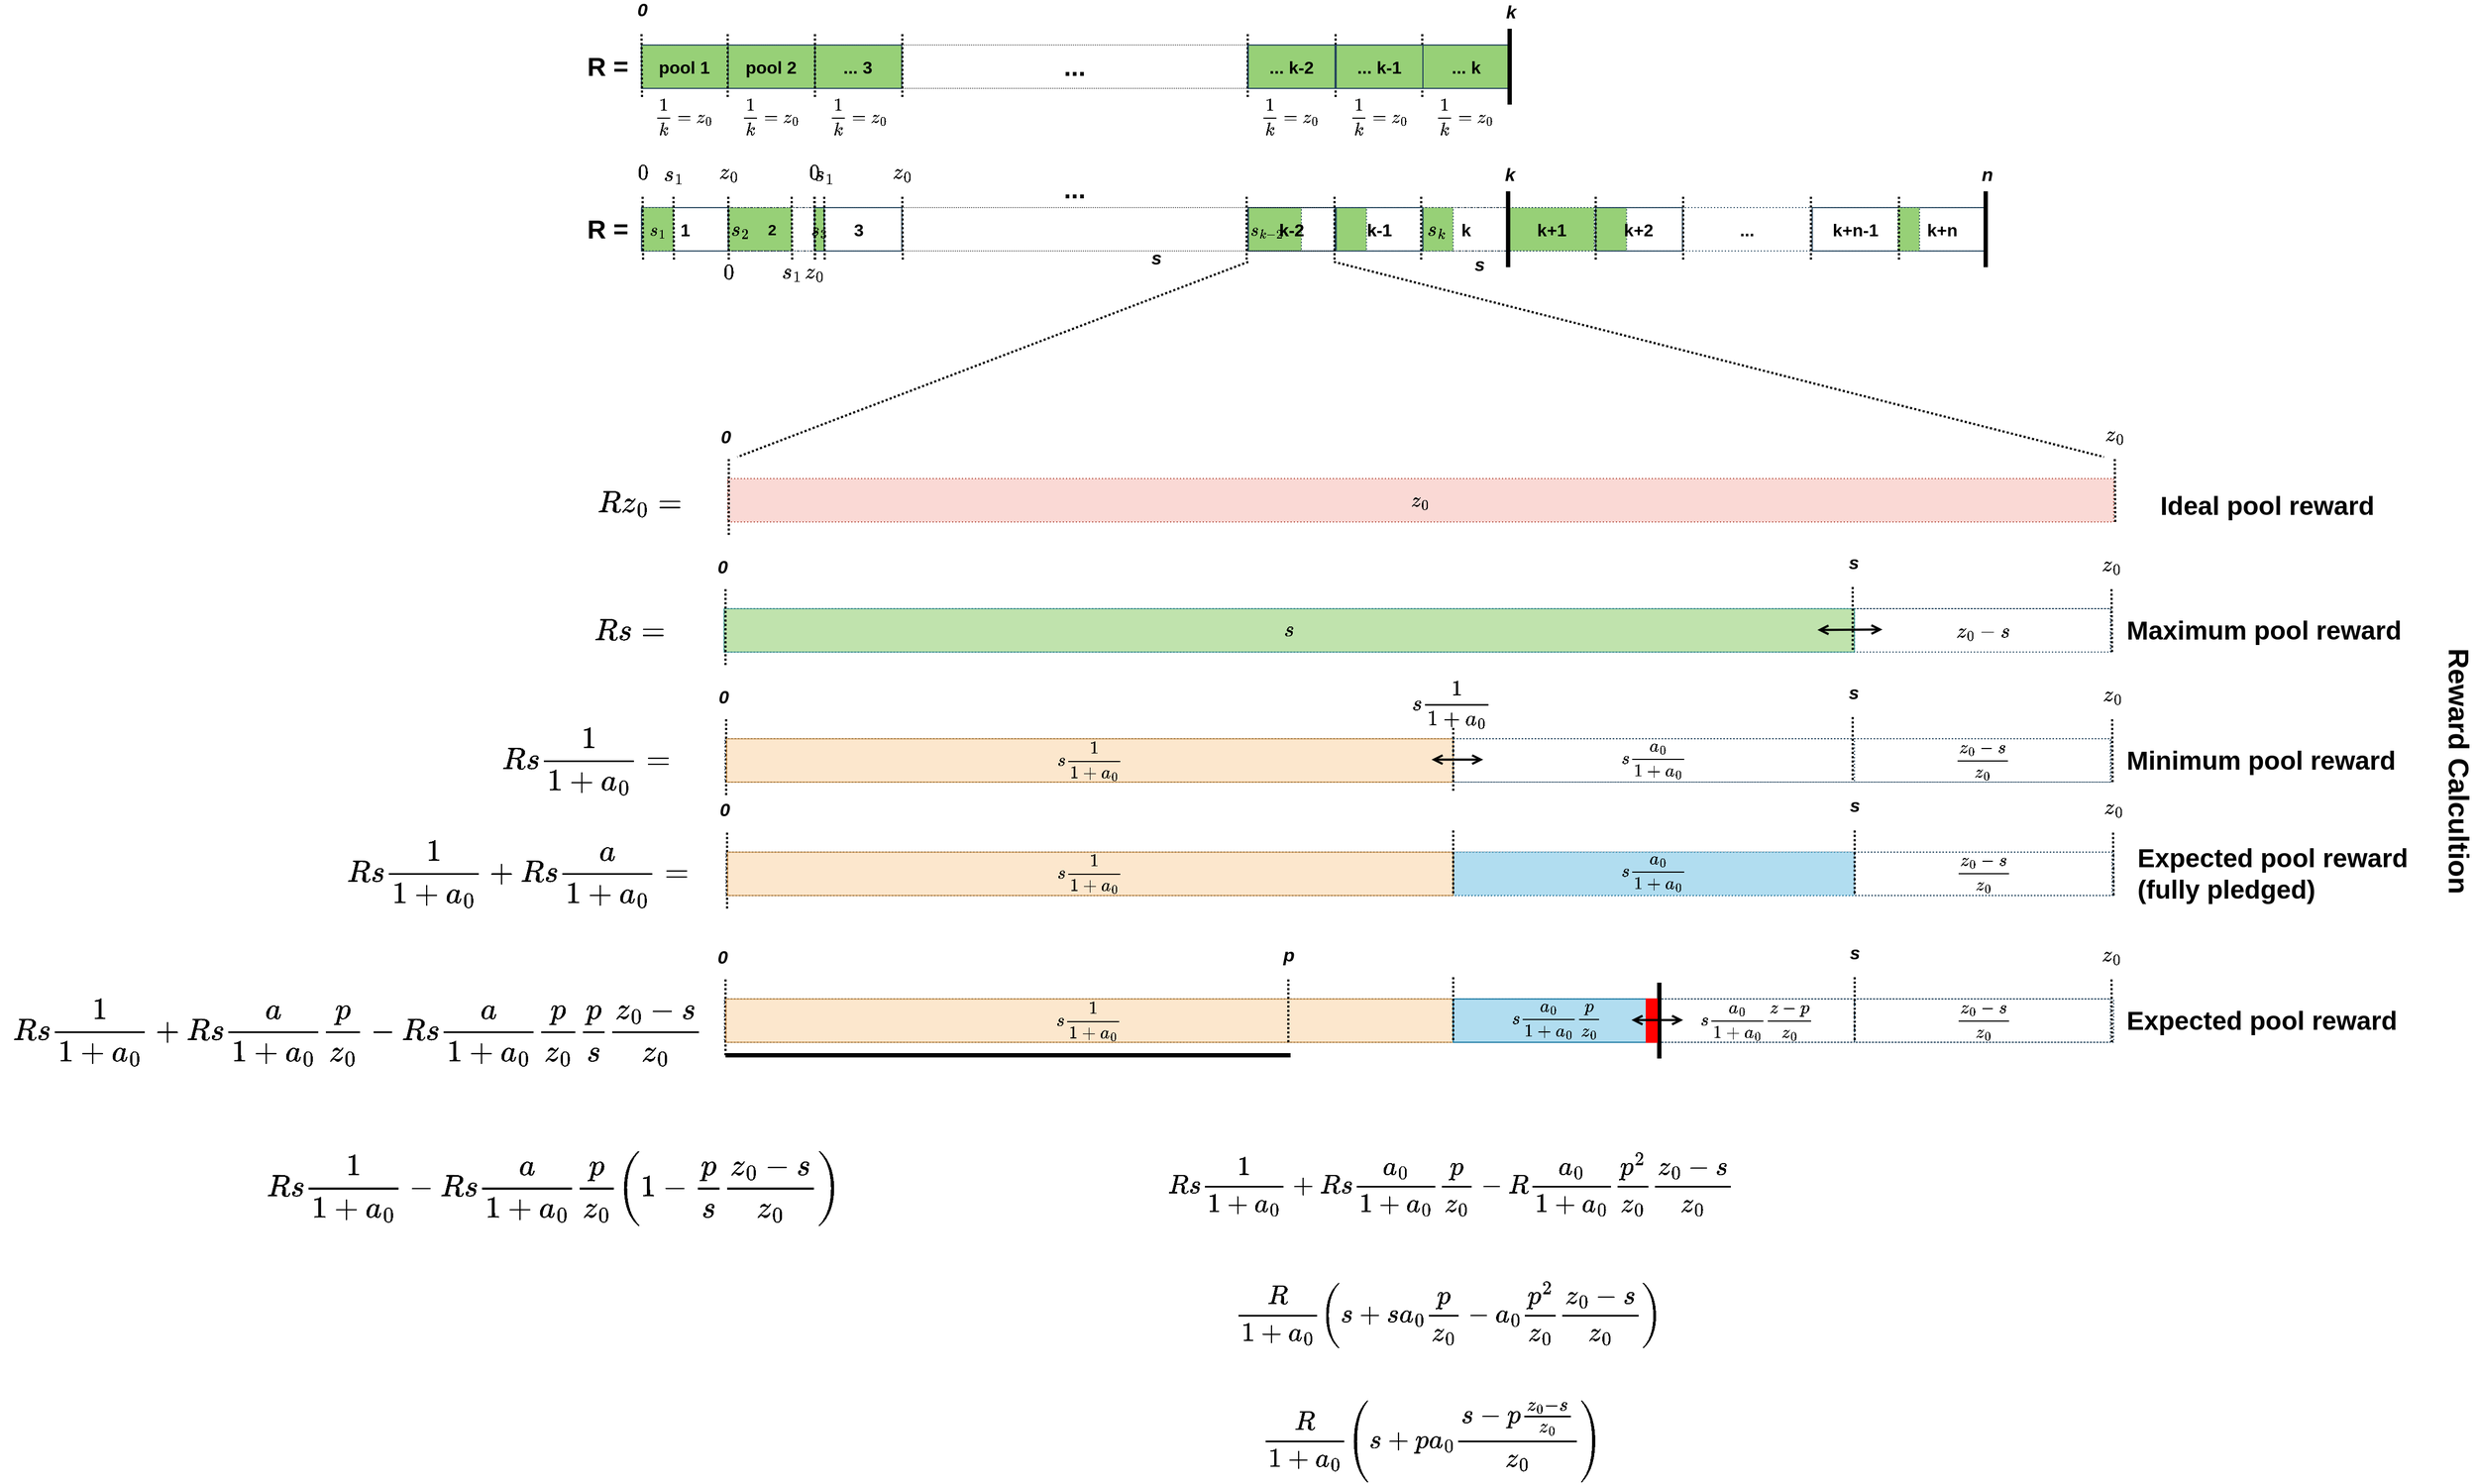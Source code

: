 <mxfile version="20.7.4" type="github"><diagram id="6a731a19-8d31-9384-78a2-239565b7b9f0" name="Page-1"><mxGraphModel dx="2370" dy="-107" grid="1" gridSize="10" guides="1" tooltips="1" connect="1" arrows="1" fold="1" page="1" pageScale="1" pageWidth="1169" pageHeight="827" background="#ffffff" math="1" shadow="0"><root><mxCell id="0"/><mxCell id="1" parent="0"/><mxCell id="kcZ7wKaZ6KkHxs8Y5zYl-2168" value="&lt;span style=&quot;font-size: 16px;&quot;&gt;$$z_0-s$$&lt;/span&gt;" style="rounded=0;whiteSpace=wrap;html=1;strokeColor=#23445d;dashed=1;dashPattern=1 2;fillColor=none;fontSize=16;fontStyle=1" parent="1" vertex="1"><mxGeometry x="541" y="1401.55" width="236.57" height="40" as="geometry"/></mxCell><mxCell id="kcZ7wKaZ6KkHxs8Y5zYl-2172" value="" style="rounded=0;whiteSpace=wrap;html=1;strokeColor=#23445d;dashed=1;dashPattern=1 2;fillColor=none;fontSize=16;fontStyle=1" parent="1" vertex="1"><mxGeometry x="-499.57" y="1626.12" width="1278" height="40" as="geometry"/></mxCell><mxCell id="kcZ7wKaZ6KkHxs8Y5zYl-2189" value="&lt;span style=&quot;font-size: 14px&quot;&gt;$$s\frac{a_0}{1+a_0}$$&lt;/span&gt;" style="rounded=0;whiteSpace=wrap;html=1;strokeColor=#10739e;dashed=1;dashPattern=1 2;fillColor=#b1ddf0;fontSize=13;fontStyle=1;align=center;" parent="1" vertex="1"><mxGeometry x="171" y="1626.12" width="370" height="40" as="geometry"/></mxCell><mxCell id="kcZ7wKaZ6KkHxs8Y5zYl-2133" value="" style="rounded=0;whiteSpace=wrap;html=1;strokeColor=#23445d;dashed=1;dashPattern=1 2;fillColor=none;fontSize=16;fontStyle=1" parent="1" vertex="1"><mxGeometry x="-501" y="1761.55" width="1278" height="40" as="geometry"/></mxCell><mxCell id="kcZ7wKaZ6KkHxs8Y5zYl-2171" value="$$s\frac{a_0}{1+a_0}\frac{z-p}{z_0}$$" style="rounded=0;whiteSpace=wrap;html=1;strokeColor=#23445d;dashed=1;dashPattern=1 2;fontSize=14;fontStyle=1;align=center;fillColor=none;" parent="1" vertex="1"><mxGeometry x="361" y="1761.55" width="180" height="40" as="geometry"/></mxCell><mxCell id="kcZ7wKaZ6KkHxs8Y5zYl-2116" value="" style="rounded=0;whiteSpace=wrap;html=1;strokeColor=#23445d;dashed=1;dashPattern=1 2;fillColor=none;fontSize=16;fontStyle=1" parent="1" vertex="1"><mxGeometry x="-501" y="1401.55" width="1278" height="40" as="geometry"/></mxCell><mxCell id="kcZ7wKaZ6KkHxs8Y5zYl-1984" value="$$s_{k-2}$$" style="rounded=0;whiteSpace=wrap;html=1;strokeColor=#23445d;dashed=1;dashPattern=1 2;fontSize=14;fontStyle=1;fillColor=#97D077;align=left;" parent="1" vertex="1"><mxGeometry x="-18.46" y="1031.55" width="49.46" height="40" as="geometry"/></mxCell><mxCell id="kcZ7wKaZ6KkHxs8Y5zYl-1967" value="k-2" style="rounded=0;whiteSpace=wrap;html=1;strokeColor=#23445d;dashed=1;dashPattern=1 2;fillColor=none;fontSize=16;fontStyle=1" parent="1" vertex="1"><mxGeometry x="-18.46" y="1031.55" width="80" height="40" as="geometry"/></mxCell><mxCell id="kcZ7wKaZ6KkHxs8Y5zYl-2017" value="k-2" style="rounded=0;whiteSpace=wrap;html=1;strokeColor=#23445d;fillColor=none;fontSize=16;fontStyle=1" parent="1" vertex="1"><mxGeometry x="-17.87" y="1031.55" width="80" height="40" as="geometry"/></mxCell><mxCell id="kcZ7wKaZ6KkHxs8Y5zYl-2127" value="" style="rounded=0;whiteSpace=wrap;html=1;strokeColor=#23445d;dashed=1;dashPattern=1 2;fillColor=none;fontSize=16;fontStyle=1" parent="1" vertex="1"><mxGeometry x="-500.43" y="1521.55" width="1278" height="40" as="geometry"/></mxCell><mxCell id="kcZ7wKaZ6KkHxs8Y5zYl-2075" value="$$z_0$$" style="rounded=0;whiteSpace=wrap;html=1;strokeColor=#ae4132;dashed=1;dashPattern=1 2;fillColor=#fad9d5;fontSize=16;fontStyle=1" parent="1" vertex="1"><mxGeometry x="-498" y="1281.55" width="1278" height="40" as="geometry"/></mxCell><mxCell id="kcZ7wKaZ6KkHxs8Y5zYl-1972" value="k+n-1" style="rounded=0;whiteSpace=wrap;html=1;strokeColor=#23445d;fillColor=none;fontSize=16;fontStyle=1" parent="1" vertex="1"><mxGeometry x="502" y="1031.55" width="80" height="40" as="geometry"/></mxCell><mxCell id="kcZ7wKaZ6KkHxs8Y5zYl-1979" value="$$s_2$$" style="rounded=0;whiteSpace=wrap;html=1;strokeColor=#23445d;dashed=1;dashPattern=1 2;fontSize=16;fontStyle=1;fillColor=#97D077;align=left;" parent="1" vertex="1"><mxGeometry x="-497.46" y="1031.55" width="58.46" height="40" as="geometry"/></mxCell><mxCell id="kcZ7wKaZ6KkHxs8Y5zYl-1960" value="..." style="rounded=0;whiteSpace=wrap;html=1;fontSize=24;fontStyle=1;opacity=60;dashed=1;dashPattern=1 1;fillColor=none;labelPosition=center;verticalLabelPosition=top;align=center;verticalAlign=bottom;" parent="1" vertex="1"><mxGeometry x="-577.55" y="1031.55" width="800" height="40" as="geometry"/></mxCell><mxCell id="kcZ7wKaZ6KkHxs8Y5zYl-2033" value="" style="endArrow=none;html=1;fontSize=17;strokeWidth=2;dashed=1;dashPattern=1 1;endFill=0;" parent="1" edge="1"><mxGeometry width="50" height="50" relative="1" as="geometry"><mxPoint x="-439" y="1021.55" as="sourcePoint"/><mxPoint x="-438.54" y="1081.55" as="targetPoint"/></mxGeometry></mxCell><mxCell id="kcZ7wKaZ6KkHxs8Y5zYl-2034" value="$$s_1$$" style="edgeLabel;html=1;align=center;verticalAlign=middle;resizable=0;points=[];fontSize=17;fontColor=#000000;labelBackgroundColor=none;fontStyle=3" parent="kcZ7wKaZ6KkHxs8Y5zYl-2033" vertex="1" connectable="0"><mxGeometry x="-0.629" y="-3" relative="1" as="geometry"><mxPoint x="2.92" y="58.98" as="offset"/></mxGeometry></mxCell><mxCell id="kcZ7wKaZ6KkHxs8Y5zYl-1963" value="2" style="rounded=0;whiteSpace=wrap;html=1;strokeColor=#23445d;dashed=1;dashPattern=1 2;fillColor=none;fontSize=14;fontStyle=1" parent="1" vertex="1"><mxGeometry x="-497.46" y="1031.55" width="80" height="40" as="geometry"/></mxCell><mxCell id="kcZ7wKaZ6KkHxs8Y5zYl-1988" value="" style="rounded=0;whiteSpace=wrap;html=1;strokeColor=#23445d;dashed=1;dashPattern=1 2;fontSize=16;fontStyle=1;fillColor=#97D077;" parent="1" vertex="1"><mxGeometry x="302.36" y="1031.55" width="28.46" height="40" as="geometry"/></mxCell><mxCell id="kcZ7wKaZ6KkHxs8Y5zYl-1987" value="" style="rounded=0;whiteSpace=wrap;html=1;strokeColor=#23445d;dashed=1;dashPattern=1 2;fontSize=16;fontStyle=1;fillColor=#97D077;align=left;" parent="1" vertex="1"><mxGeometry x="222.36" y="1031.55" width="78.64" height="40" as="geometry"/></mxCell><mxCell id="kcZ7wKaZ6KkHxs8Y5zYl-1969" value="..." style="rounded=0;whiteSpace=wrap;html=1;strokeColor=#23445d;dashed=1;dashPattern=1 2;fillColor=none;fontSize=16;fontStyle=1" parent="1" vertex="1"><mxGeometry x="222.54" y="1031.55" width="438.46" height="40" as="geometry"/></mxCell><mxCell id="kcZ7wKaZ6KkHxs8Y5zYl-1968" value="k+1" style="rounded=0;whiteSpace=wrap;html=1;strokeColor=#23445d;dashed=1;dashPattern=1 2;fillColor=none;fontSize=16;fontStyle=1" parent="1" vertex="1"><mxGeometry x="222.36" y="1031.55" width="80" height="40" as="geometry"/></mxCell><mxCell id="kcZ7wKaZ6KkHxs8Y5zYl-1813" value="Reward Calcultion" style="text;strokeColor=none;fillColor=none;align=center;verticalAlign=middle;whiteSpace=wrap;rounded=0;fontSize=26;opacity=30;fontStyle=1;rotation=90;direction=east;" parent="1" vertex="1"><mxGeometry x="890" y="1541.55" width="417" height="20" as="geometry"/></mxCell><mxCell id="kcZ7wKaZ6KkHxs8Y5zYl-1943" value="..." style="rounded=0;whiteSpace=wrap;html=1;fontSize=24;fontStyle=1;opacity=60;dashed=1;dashPattern=1 1;fillColor=none;" parent="1" vertex="1"><mxGeometry x="-577.64" y="881.55" width="800" height="40" as="geometry"/></mxCell><mxCell id="kcZ7wKaZ6KkHxs8Y5zYl-1944" value="R =" style="text;html=1;strokeColor=none;fillColor=none;align=center;verticalAlign=middle;whiteSpace=wrap;rounded=0;fontSize=24;opacity=30;fontStyle=1" parent="1" vertex="1"><mxGeometry x="-639.09" y="891.55" width="61.45" height="20" as="geometry"/></mxCell><mxCell id="kcZ7wKaZ6KkHxs8Y5zYl-1949" value="pool 1" style="rounded=0;whiteSpace=wrap;html=1;strokeColor=#23445d;fontSize=16;fontStyle=1;fillColor=#97D077;" parent="1" vertex="1"><mxGeometry x="-577.55" y="881.55" width="80" height="40" as="geometry"/></mxCell><mxCell id="kcZ7wKaZ6KkHxs8Y5zYl-1950" value="pool 2" style="rounded=0;whiteSpace=wrap;html=1;strokeColor=#23445d;fontSize=16;fontStyle=1;fillColor=#97D077;" parent="1" vertex="1"><mxGeometry x="-497.55" y="881.55" width="80" height="40" as="geometry"/></mxCell><mxCell id="kcZ7wKaZ6KkHxs8Y5zYl-1951" value="... 3" style="rounded=0;whiteSpace=wrap;html=1;strokeColor=#23445d;fontSize=16;fontStyle=1;fillColor=#97D077;" parent="1" vertex="1"><mxGeometry x="-417.55" y="881.55" width="80" height="40" as="geometry"/></mxCell><mxCell id="kcZ7wKaZ6KkHxs8Y5zYl-1952" value="... k" style="rounded=0;whiteSpace=wrap;html=1;strokeColor=#23445d;fontSize=16;fontStyle=1;fillColor=#97D077;" parent="1" vertex="1"><mxGeometry x="142.45" y="881.55" width="80" height="40" as="geometry"/></mxCell><mxCell id="kcZ7wKaZ6KkHxs8Y5zYl-1953" value="... k-1" style="rounded=0;whiteSpace=wrap;html=1;strokeColor=#23445d;fontSize=16;fontStyle=1;fillColor=#97D077;" parent="1" vertex="1"><mxGeometry x="62.45" y="881.55" width="80" height="40" as="geometry"/></mxCell><mxCell id="kcZ7wKaZ6KkHxs8Y5zYl-1954" value="... k-2" style="rounded=0;whiteSpace=wrap;html=1;strokeColor=#23445d;fontSize=16;fontStyle=1;fillColor=#97D077;" parent="1" vertex="1"><mxGeometry x="-18.55" y="881.55" width="80" height="40" as="geometry"/></mxCell><mxCell id="kcZ7wKaZ6KkHxs8Y5zYl-1961" value="R =" style="text;html=1;strokeColor=none;fillColor=none;align=center;verticalAlign=middle;whiteSpace=wrap;rounded=0;fontSize=24;opacity=30;fontStyle=1" parent="1" vertex="1"><mxGeometry x="-639" y="1041.55" width="61.45" height="20" as="geometry"/></mxCell><mxCell id="kcZ7wKaZ6KkHxs8Y5zYl-1962" value="1" style="rounded=0;whiteSpace=wrap;html=1;strokeColor=#23445d;fillColor=none;fontSize=16;fontStyle=1" parent="1" vertex="1"><mxGeometry x="-577.46" y="1031.55" width="80" height="40" as="geometry"/></mxCell><mxCell id="kcZ7wKaZ6KkHxs8Y5zYl-1964" value="3" style="rounded=0;whiteSpace=wrap;html=1;strokeColor=#23445d;fillColor=none;fontSize=16;fontStyle=1" parent="1" vertex="1"><mxGeometry x="-417.46" y="1031.55" width="80" height="40" as="geometry"/></mxCell><mxCell id="kcZ7wKaZ6KkHxs8Y5zYl-1965" value="k" style="rounded=0;whiteSpace=wrap;html=1;strokeColor=#23445d;dashed=1;dashPattern=1 2;fillColor=none;fontSize=16;fontStyle=1" parent="1" vertex="1"><mxGeometry x="142.54" y="1031.55" width="80" height="40" as="geometry"/></mxCell><mxCell id="kcZ7wKaZ6KkHxs8Y5zYl-1966" value="k-1" style="rounded=0;whiteSpace=wrap;html=1;strokeColor=#23445d;dashed=1;dashPattern=1 2;fillColor=none;fontSize=16;fontStyle=1" parent="1" vertex="1"><mxGeometry x="62.54" y="1031.55" width="80" height="40" as="geometry"/></mxCell><mxCell id="kcZ7wKaZ6KkHxs8Y5zYl-1970" value="k+2" style="rounded=0;whiteSpace=wrap;html=1;strokeColor=#23445d;fillColor=none;fontSize=16;fontStyle=1" parent="1" vertex="1"><mxGeometry x="302.36" y="1031.55" width="80" height="40" as="geometry"/></mxCell><mxCell id="kcZ7wKaZ6KkHxs8Y5zYl-1971" value="k+n" style="rounded=0;whiteSpace=wrap;html=1;strokeColor=#23445d;fillColor=none;fontSize=16;fontStyle=1" parent="1" vertex="1"><mxGeometry x="582" y="1031.55" width="80" height="40" as="geometry"/></mxCell><mxCell id="kcZ7wKaZ6KkHxs8Y5zYl-1973" value="$$\frac{1}{k}= z_0$$" style="text;html=1;strokeColor=none;fillColor=none;align=center;verticalAlign=middle;whiteSpace=wrap;rounded=0;dashed=1;dashPattern=1 2;labelBackgroundColor=none;fontFamily=Times New Roman;fontSize=16;fontColor=#000000;opacity=60;fontStyle=1" parent="1" vertex="1"><mxGeometry x="-578" y="931.55" width="80" height="30" as="geometry"/></mxCell><mxCell id="kcZ7wKaZ6KkHxs8Y5zYl-1974" value="$$\frac{1}{k}= z_0$$" style="text;html=1;strokeColor=none;fillColor=none;align=center;verticalAlign=middle;whiteSpace=wrap;rounded=0;dashed=1;dashPattern=1 2;labelBackgroundColor=none;fontFamily=Times New Roman;fontSize=16;fontColor=#000000;opacity=60;fontStyle=1" parent="1" vertex="1"><mxGeometry x="-498" y="931.55" width="80" height="30" as="geometry"/></mxCell><mxCell id="kcZ7wKaZ6KkHxs8Y5zYl-1975" value="$$\frac{1}{k}= z_0$$" style="text;html=1;strokeColor=none;fillColor=none;align=center;verticalAlign=middle;whiteSpace=wrap;rounded=0;dashed=1;dashPattern=1 2;labelBackgroundColor=none;fontFamily=Times New Roman;fontSize=16;fontColor=#000000;opacity=60;fontStyle=1" parent="1" vertex="1"><mxGeometry x="-417" y="931.55" width="80" height="30" as="geometry"/></mxCell><mxCell id="kcZ7wKaZ6KkHxs8Y5zYl-1976" value="$$\frac{1}{k}= z_0$$" style="text;html=1;strokeColor=none;fillColor=none;align=center;verticalAlign=middle;whiteSpace=wrap;rounded=0;dashed=1;dashPattern=1 2;labelBackgroundColor=none;fontFamily=Times New Roman;fontSize=16;fontColor=#000000;opacity=60;fontStyle=1" parent="1" vertex="1"><mxGeometry x="142.36" y="931.55" width="80" height="30" as="geometry"/></mxCell><mxCell id="kcZ7wKaZ6KkHxs8Y5zYl-1977" value="$$\frac{1}{k}= z_0$$" style="text;html=1;strokeColor=none;fillColor=none;align=center;verticalAlign=middle;whiteSpace=wrap;rounded=0;dashed=1;dashPattern=1 2;labelBackgroundColor=none;fontFamily=Times New Roman;fontSize=16;fontColor=#000000;opacity=60;fontStyle=1" parent="1" vertex="1"><mxGeometry x="62.54" y="931.55" width="80" height="30" as="geometry"/></mxCell><mxCell id="kcZ7wKaZ6KkHxs8Y5zYl-1978" value="$$\frac{1}{k}= z_0$$" style="text;html=1;strokeColor=none;fillColor=none;align=center;verticalAlign=middle;whiteSpace=wrap;rounded=0;dashed=1;dashPattern=1 2;labelBackgroundColor=none;fontFamily=Times New Roman;fontSize=16;fontColor=#000000;opacity=60;fontStyle=1" parent="1" vertex="1"><mxGeometry x="-18.55" y="931.55" width="80" height="30" as="geometry"/></mxCell><mxCell id="kcZ7wKaZ6KkHxs8Y5zYl-1980" value="$$s_1$$" style="rounded=0;whiteSpace=wrap;html=1;strokeColor=#23445d;dashed=1;dashPattern=1 2;fontSize=14;fontStyle=1;fillColor=#97D077;" parent="1" vertex="1"><mxGeometry x="-576.46" y="1031.55" width="28.46" height="40" as="geometry"/></mxCell><mxCell id="kcZ7wKaZ6KkHxs8Y5zYl-1982" value="$$s_3$$" style="rounded=0;whiteSpace=wrap;html=1;strokeColor=#23445d;fontSize=14;fontStyle=1;fillColor=#97D077;" parent="1" vertex="1"><mxGeometry x="-418" y="1031.55" width="9" height="40" as="geometry"/></mxCell><mxCell id="kcZ7wKaZ6KkHxs8Y5zYl-1983" value="" style="rounded=0;whiteSpace=wrap;html=1;strokeColor=#23445d;dashed=1;dashPattern=1 2;fontSize=16;fontStyle=1;fillColor=#97D077;" parent="1" vertex="1"><mxGeometry x="581" y="1031.55" width="20" height="40" as="geometry"/></mxCell><mxCell id="kcZ7wKaZ6KkHxs8Y5zYl-1985" value="" style="rounded=0;whiteSpace=wrap;html=1;strokeColor=#23445d;dashed=1;dashPattern=1 2;fontSize=16;fontStyle=1;fillColor=#97D077;" parent="1" vertex="1"><mxGeometry x="62.54" y="1031.55" width="28.46" height="40" as="geometry"/></mxCell><mxCell id="kcZ7wKaZ6KkHxs8Y5zYl-1986" value="$$s_k$$" style="rounded=0;whiteSpace=wrap;html=1;strokeColor=#23445d;dashed=1;dashPattern=1 2;fontSize=16;fontStyle=1;fillColor=#97D077;" parent="1" vertex="1"><mxGeometry x="142.45" y="1031.55" width="28.46" height="40" as="geometry"/></mxCell><mxCell id="kcZ7wKaZ6KkHxs8Y5zYl-1993" value="" style="endArrow=none;html=1;fontSize=17;strokeWidth=2;dashed=1;dashPattern=1 1;endFill=0;" parent="1" edge="1"><mxGeometry width="50" height="50" relative="1" as="geometry"><mxPoint x="-417.55" y="871.55" as="sourcePoint"/><mxPoint x="-417.55" y="931.55" as="targetPoint"/></mxGeometry></mxCell><mxCell id="kcZ7wKaZ6KkHxs8Y5zYl-1995" value="" style="endArrow=none;html=1;fontSize=17;strokeWidth=2;dashed=1;dashPattern=1 1;endFill=0;" parent="1" edge="1"><mxGeometry width="50" height="50" relative="1" as="geometry"><mxPoint x="-337.0" y="871.55" as="sourcePoint"/><mxPoint x="-337.0" y="931.55" as="targetPoint"/></mxGeometry></mxCell><mxCell id="kcZ7wKaZ6KkHxs8Y5zYl-1996" value="" style="endArrow=none;html=1;fontSize=17;strokeWidth=2;dashed=1;dashPattern=1 1;endFill=0;" parent="1" edge="1"><mxGeometry width="50" height="50" relative="1" as="geometry"><mxPoint x="-18.46" y="871.55" as="sourcePoint"/><mxPoint x="-18.46" y="931.55" as="targetPoint"/></mxGeometry></mxCell><mxCell id="kcZ7wKaZ6KkHxs8Y5zYl-1997" value="" style="endArrow=none;html=1;fontSize=17;strokeWidth=2;dashed=1;dashPattern=1 1;endFill=0;" parent="1" edge="1"><mxGeometry width="50" height="50" relative="1" as="geometry"><mxPoint x="222.54" y="871.55" as="sourcePoint"/><mxPoint x="222.54" y="931.55" as="targetPoint"/></mxGeometry></mxCell><mxCell id="kcZ7wKaZ6KkHxs8Y5zYl-1998" value="" style="endArrow=none;html=1;fontSize=17;strokeWidth=2;dashed=1;dashPattern=1 1;endFill=0;" parent="1" edge="1"><mxGeometry width="50" height="50" relative="1" as="geometry"><mxPoint x="62.54" y="871.55" as="sourcePoint"/><mxPoint x="62.54" y="931.55" as="targetPoint"/></mxGeometry></mxCell><mxCell id="kcZ7wKaZ6KkHxs8Y5zYl-1999" value="" style="endArrow=none;html=1;fontSize=17;strokeWidth=2;dashed=1;dashPattern=1 1;endFill=0;" parent="1" edge="1"><mxGeometry width="50" height="50" relative="1" as="geometry"><mxPoint x="142.45" y="871.55" as="sourcePoint"/><mxPoint x="142.45" y="931.55" as="targetPoint"/></mxGeometry></mxCell><mxCell id="kcZ7wKaZ6KkHxs8Y5zYl-2004" value="" style="endArrow=none;html=1;fontSize=17;strokeWidth=2;dashed=1;dashPattern=1 1;endFill=0;" parent="1" edge="1"><mxGeometry width="50" height="50" relative="1" as="geometry"><mxPoint x="-19.46" y="1021.55" as="sourcePoint"/><mxPoint x="-19.46" y="1081.55" as="targetPoint"/></mxGeometry></mxCell><mxCell id="kcZ7wKaZ6KkHxs8Y5zYl-2005" value="" style="endArrow=none;html=1;fontSize=17;strokeWidth=2;dashed=1;dashPattern=1 1;endFill=0;" parent="1" edge="1"><mxGeometry width="50" height="50" relative="1" as="geometry"><mxPoint x="221.54" y="1021.55" as="sourcePoint"/><mxPoint x="221.54" y="1081.55" as="targetPoint"/></mxGeometry></mxCell><mxCell id="kcZ7wKaZ6KkHxs8Y5zYl-2006" value="" style="endArrow=none;html=1;fontSize=17;strokeWidth=2;dashed=1;dashPattern=1 1;endFill=0;" parent="1" edge="1"><mxGeometry width="50" height="50" relative="1" as="geometry"><mxPoint x="61.54" y="1021.55" as="sourcePoint"/><mxPoint x="61.54" y="1081.55" as="targetPoint"/></mxGeometry></mxCell><mxCell id="kcZ7wKaZ6KkHxs8Y5zYl-2007" value="" style="endArrow=none;html=1;fontSize=17;strokeWidth=2;dashed=1;dashPattern=1 1;endFill=0;" parent="1" edge="1"><mxGeometry width="50" height="50" relative="1" as="geometry"><mxPoint x="141.45" y="1021.55" as="sourcePoint"/><mxPoint x="141.45" y="1081.55" as="targetPoint"/></mxGeometry></mxCell><mxCell id="kcZ7wKaZ6KkHxs8Y5zYl-2009" value="" style="endArrow=none;html=1;fontSize=17;strokeWidth=2;dashed=1;dashPattern=1 1;endFill=0;" parent="1" edge="1"><mxGeometry width="50" height="50" relative="1" as="geometry"><mxPoint x="302.36" y="1021.55" as="sourcePoint"/><mxPoint x="302.36" y="1081.55" as="targetPoint"/></mxGeometry></mxCell><mxCell id="kcZ7wKaZ6KkHxs8Y5zYl-2010" value="" style="endArrow=none;html=1;fontSize=17;strokeWidth=2;dashed=1;dashPattern=1 1;endFill=0;" parent="1" edge="1"><mxGeometry width="50" height="50" relative="1" as="geometry"><mxPoint x="383" y="1021.55" as="sourcePoint"/><mxPoint x="383" y="1081.55" as="targetPoint"/></mxGeometry></mxCell><mxCell id="kcZ7wKaZ6KkHxs8Y5zYl-2011" value="" style="endArrow=none;html=1;fontSize=17;strokeWidth=2;dashed=1;dashPattern=1 1;endFill=0;" parent="1" edge="1"><mxGeometry width="50" height="50" relative="1" as="geometry"><mxPoint x="500.82" y="1021.55" as="sourcePoint"/><mxPoint x="500.82" y="1081.55" as="targetPoint"/></mxGeometry></mxCell><mxCell id="kcZ7wKaZ6KkHxs8Y5zYl-2012" value="" style="endArrow=none;html=1;fontSize=17;strokeWidth=2;dashed=1;dashPattern=1 1;endFill=0;" parent="1" edge="1"><mxGeometry width="50" height="50" relative="1" as="geometry"><mxPoint x="582" y="1021.55" as="sourcePoint"/><mxPoint x="582" y="1081.55" as="targetPoint"/></mxGeometry></mxCell><mxCell id="kcZ7wKaZ6KkHxs8Y5zYl-2013" value="" style="endArrow=none;html=1;fontSize=17;strokeWidth=2;dashed=1;dashPattern=1 1;endFill=0;" parent="1" edge="1"><mxGeometry width="50" height="50" relative="1" as="geometry"><mxPoint x="662" y="1021.55" as="sourcePoint"/><mxPoint x="662" y="1081.55" as="targetPoint"/></mxGeometry></mxCell><mxCell id="kcZ7wKaZ6KkHxs8Y5zYl-2014" value="... k-2" style="rounded=0;whiteSpace=wrap;html=1;strokeColor=#23445d;fontSize=16;fontStyle=1;fillColor=#97D077;" parent="1" vertex="1"><mxGeometry x="-17.96" y="881.55" width="80" height="40" as="geometry"/></mxCell><mxCell id="kcZ7wKaZ6KkHxs8Y5zYl-2015" value="... k-1" style="rounded=0;whiteSpace=wrap;html=1;strokeColor=#23445d;fontSize=16;fontStyle=1;fillColor=#97D077;" parent="1" vertex="1"><mxGeometry x="63.04" y="881.55" width="80" height="40" as="geometry"/></mxCell><mxCell id="kcZ7wKaZ6KkHxs8Y5zYl-2016" value="... k" style="rounded=0;whiteSpace=wrap;html=1;strokeColor=#23445d;fontSize=16;fontStyle=1;fillColor=#97D077;" parent="1" vertex="1"><mxGeometry x="143.04" y="881.55" width="80" height="40" as="geometry"/></mxCell><mxCell id="kcZ7wKaZ6KkHxs8Y5zYl-2018" value="k-1" style="rounded=0;whiteSpace=wrap;html=1;strokeColor=#23445d;fillColor=none;fontSize=16;fontStyle=1" parent="1" vertex="1"><mxGeometry x="63.13" y="1031.55" width="80" height="40" as="geometry"/></mxCell><mxCell id="kcZ7wKaZ6KkHxs8Y5zYl-2020" value="" style="endArrow=none;html=1;fontSize=17;strokeWidth=2;dashed=1;dashPattern=1 1;endFill=0;" parent="1" edge="1"><mxGeometry width="50" height="50" relative="1" as="geometry"><mxPoint x="-577.46" y="871.55" as="sourcePoint"/><mxPoint x="-577" y="931.55" as="targetPoint"/></mxGeometry></mxCell><mxCell id="kcZ7wKaZ6KkHxs8Y5zYl-2021" value="0" style="edgeLabel;html=1;align=center;verticalAlign=middle;resizable=0;points=[];fontSize=17;fontColor=#000000;labelBackgroundColor=none;fontStyle=3" parent="kcZ7wKaZ6KkHxs8Y5zYl-2020" vertex="1" connectable="0"><mxGeometry x="-0.629" y="-3" relative="1" as="geometry"><mxPoint x="3" y="-33" as="offset"/></mxGeometry></mxCell><mxCell id="kcZ7wKaZ6KkHxs8Y5zYl-2027" value="" style="endArrow=none;html=1;fontSize=17;strokeWidth=2;dashed=1;dashPattern=1 1;endFill=0;" parent="1" edge="1"><mxGeometry width="50" height="50" relative="1" as="geometry"><mxPoint x="-497.46" y="1021.55" as="sourcePoint"/><mxPoint x="-497" y="1081.55" as="targetPoint"/></mxGeometry></mxCell><mxCell id="kcZ7wKaZ6KkHxs8Y5zYl-2028" value="$$0$$" style="edgeLabel;html=1;align=center;verticalAlign=middle;resizable=0;points=[];fontSize=17;fontColor=#000000;labelBackgroundColor=none;fontStyle=3" parent="kcZ7wKaZ6KkHxs8Y5zYl-2027" vertex="1" connectable="0"><mxGeometry x="-0.629" y="-3" relative="1" as="geometry"><mxPoint x="2.92" y="58.98" as="offset"/></mxGeometry></mxCell><mxCell id="kcZ7wKaZ6KkHxs8Y5zYl-2029" value="" style="endArrow=none;html=1;fontSize=17;strokeWidth=2;dashed=1;dashPattern=1 1;endFill=0;" parent="1" edge="1"><mxGeometry width="50" height="50" relative="1" as="geometry"><mxPoint x="-576.46" y="1021.55" as="sourcePoint"/><mxPoint x="-576" y="1081.55" as="targetPoint"/></mxGeometry></mxCell><mxCell id="kcZ7wKaZ6KkHxs8Y5zYl-2030" value="$$0$$" style="edgeLabel;html=1;align=center;verticalAlign=middle;resizable=0;points=[];fontSize=17;fontColor=#000000;labelBackgroundColor=none;fontStyle=3" parent="kcZ7wKaZ6KkHxs8Y5zYl-2029" vertex="1" connectable="0"><mxGeometry x="-0.629" y="-3" relative="1" as="geometry"><mxPoint x="3" y="-33" as="offset"/></mxGeometry></mxCell><mxCell id="kcZ7wKaZ6KkHxs8Y5zYl-2031" value="" style="endArrow=none;html=1;fontSize=17;strokeWidth=2;dashed=1;dashPattern=1 1;endFill=0;" parent="1" edge="1"><mxGeometry width="50" height="50" relative="1" as="geometry"><mxPoint x="-548" y="1021.55" as="sourcePoint"/><mxPoint x="-547.54" y="1081.55" as="targetPoint"/></mxGeometry></mxCell><mxCell id="kcZ7wKaZ6KkHxs8Y5zYl-2032" value="$$s_1$$" style="edgeLabel;html=1;align=center;verticalAlign=middle;resizable=0;points=[];fontSize=17;fontColor=#000000;labelBackgroundColor=none;fontStyle=3" parent="kcZ7wKaZ6KkHxs8Y5zYl-2031" vertex="1" connectable="0"><mxGeometry x="-0.629" y="-3" relative="1" as="geometry"><mxPoint x="2.92" y="-31.06" as="offset"/></mxGeometry></mxCell><mxCell id="kcZ7wKaZ6KkHxs8Y5zYl-2037" value="" style="endArrow=none;html=1;fontSize=17;strokeWidth=2;dashed=1;dashPattern=1 1;endFill=0;" parent="1" edge="1"><mxGeometry width="50" height="50" relative="1" as="geometry"><mxPoint x="-417.83" y="1021.55" as="sourcePoint"/><mxPoint x="-417.37" y="1081.55" as="targetPoint"/></mxGeometry></mxCell><mxCell id="kcZ7wKaZ6KkHxs8Y5zYl-2038" value="$$z_0$$" style="edgeLabel;html=1;align=center;verticalAlign=middle;resizable=0;points=[];fontSize=17;fontColor=#000000;labelBackgroundColor=none;fontStyle=3" parent="kcZ7wKaZ6KkHxs8Y5zYl-2037" vertex="1" connectable="0"><mxGeometry x="-0.629" y="-3" relative="1" as="geometry"><mxPoint x="2.92" y="58.98" as="offset"/></mxGeometry></mxCell><mxCell id="kcZ7wKaZ6KkHxs8Y5zYl-2039" value="" style="endArrow=none;html=1;fontSize=17;strokeWidth=2;dashed=1;dashPattern=1 1;endFill=0;" parent="1" edge="1"><mxGeometry width="50" height="50" relative="1" as="geometry"><mxPoint x="-498.0" y="871.55" as="sourcePoint"/><mxPoint x="-498.0" y="931.55" as="targetPoint"/></mxGeometry></mxCell><mxCell id="kcZ7wKaZ6KkHxs8Y5zYl-2040" value="" style="endArrow=none;html=1;fontSize=17;strokeWidth=2;dashed=1;dashPattern=1 1;endFill=0;" parent="1" edge="1"><mxGeometry width="50" height="50" relative="1" as="geometry"><mxPoint x="-497.46" y="1021.55" as="sourcePoint"/><mxPoint x="-497.0" y="1081.55" as="targetPoint"/></mxGeometry></mxCell><mxCell id="kcZ7wKaZ6KkHxs8Y5zYl-2041" value="$$z_0$$" style="edgeLabel;html=1;align=center;verticalAlign=middle;resizable=0;points=[];fontSize=17;fontColor=#000000;labelBackgroundColor=none;fontStyle=3" parent="kcZ7wKaZ6KkHxs8Y5zYl-2040" vertex="1" connectable="0"><mxGeometry x="-0.629" y="-3" relative="1" as="geometry"><mxPoint x="3" y="-33" as="offset"/></mxGeometry></mxCell><mxCell id="kcZ7wKaZ6KkHxs8Y5zYl-2045" value="" style="endArrow=none;html=1;fontSize=17;strokeWidth=2;dashed=1;dashPattern=1 1;endFill=0;" parent="1" edge="1"><mxGeometry width="50" height="50" relative="1" as="geometry"><mxPoint x="-337" y="1021.55" as="sourcePoint"/><mxPoint x="-336.54" y="1081.55" as="targetPoint"/></mxGeometry></mxCell><mxCell id="kcZ7wKaZ6KkHxs8Y5zYl-2046" value="$$z_0$$" style="edgeLabel;html=1;align=center;verticalAlign=middle;resizable=0;points=[];fontSize=17;fontColor=#000000;labelBackgroundColor=none;fontStyle=3" parent="kcZ7wKaZ6KkHxs8Y5zYl-2045" vertex="1" connectable="0"><mxGeometry x="-0.629" y="-3" relative="1" as="geometry"><mxPoint x="3" y="-33" as="offset"/></mxGeometry></mxCell><mxCell id="kcZ7wKaZ6KkHxs8Y5zYl-2047" value="" style="endArrow=none;html=1;fontSize=17;strokeWidth=2;dashed=1;dashPattern=1 1;endFill=0;" parent="1" edge="1"><mxGeometry width="50" height="50" relative="1" as="geometry"><mxPoint x="-409" y="1021.55" as="sourcePoint"/><mxPoint x="-408.54" y="1081.55" as="targetPoint"/></mxGeometry></mxCell><mxCell id="kcZ7wKaZ6KkHxs8Y5zYl-2048" value="$$s_1$$" style="edgeLabel;html=1;align=center;verticalAlign=middle;resizable=0;points=[];fontSize=17;fontColor=#000000;labelBackgroundColor=none;fontStyle=3" parent="kcZ7wKaZ6KkHxs8Y5zYl-2047" vertex="1" connectable="0"><mxGeometry x="-0.629" y="-3" relative="1" as="geometry"><mxPoint x="2.92" y="-31.06" as="offset"/></mxGeometry></mxCell><mxCell id="kcZ7wKaZ6KkHxs8Y5zYl-2049" value="" style="endArrow=none;html=1;fontSize=17;strokeWidth=2;dashed=1;dashPattern=1 1;endFill=0;" parent="1" edge="1"><mxGeometry width="50" height="50" relative="1" as="geometry"><mxPoint x="-418.15" y="1021.55" as="sourcePoint"/><mxPoint x="-417.69" y="1081.55" as="targetPoint"/></mxGeometry></mxCell><mxCell id="kcZ7wKaZ6KkHxs8Y5zYl-2050" value="$$0$$" style="edgeLabel;html=1;align=center;verticalAlign=middle;resizable=0;points=[];fontSize=17;fontColor=#000000;labelBackgroundColor=none;fontStyle=3" parent="kcZ7wKaZ6KkHxs8Y5zYl-2049" vertex="1" connectable="0"><mxGeometry x="-0.629" y="-3" relative="1" as="geometry"><mxPoint x="3" y="-33" as="offset"/></mxGeometry></mxCell><mxCell id="kcZ7wKaZ6KkHxs8Y5zYl-2054" value="" style="endArrow=none;html=1;fontSize=17;strokeWidth=2;dashed=1;dashPattern=1 1;endFill=0;" parent="1" edge="1"><mxGeometry width="50" height="50" relative="1" as="geometry"><mxPoint x="-497" y="1263.55" as="sourcePoint"/><mxPoint x="-497" y="1333.55" as="targetPoint"/></mxGeometry></mxCell><mxCell id="kcZ7wKaZ6KkHxs8Y5zYl-2055" value="0" style="edgeLabel;html=1;align=center;verticalAlign=middle;resizable=0;points=[];fontSize=17;fontColor=#000000;labelBackgroundColor=none;fontStyle=3" parent="kcZ7wKaZ6KkHxs8Y5zYl-2054" vertex="1" connectable="0"><mxGeometry x="-0.629" y="-3" relative="1" as="geometry"><mxPoint y="-33" as="offset"/></mxGeometry></mxCell><mxCell id="kcZ7wKaZ6KkHxs8Y5zYl-2056" value="" style="endArrow=none;html=1;fontSize=17;strokeWidth=2;dashed=1;dashPattern=1 1;endFill=0;" parent="1" edge="1"><mxGeometry width="50" height="50" relative="1" as="geometry"><mxPoint x="781" y="1263.55" as="sourcePoint"/><mxPoint x="781.46" y="1323.55" as="targetPoint"/></mxGeometry></mxCell><mxCell id="kcZ7wKaZ6KkHxs8Y5zYl-2057" value="$$z_0$$" style="edgeLabel;html=1;align=center;verticalAlign=middle;resizable=0;points=[];fontSize=17;fontColor=#000000;labelBackgroundColor=none;fontStyle=3" parent="kcZ7wKaZ6KkHxs8Y5zYl-2056" vertex="1" connectable="0"><mxGeometry x="-0.629" y="-3" relative="1" as="geometry"><mxPoint x="3" y="-33" as="offset"/></mxGeometry></mxCell><mxCell id="kcZ7wKaZ6KkHxs8Y5zYl-2064" value="Ideal pool reward" style="text;html=1;strokeColor=none;fillColor=none;align=left;verticalAlign=middle;whiteSpace=wrap;rounded=0;fontSize=24;opacity=30;fontStyle=1" parent="1" vertex="1"><mxGeometry x="821" y="1281.55" width="269" height="50" as="geometry"/></mxCell><mxCell id="kcZ7wKaZ6KkHxs8Y5zYl-2065" value="$$s$$" style="rounded=0;whiteSpace=wrap;html=1;strokeColor=#0e8088;fontSize=17;fontStyle=1;opacity=60;fillColor=#97D077;" parent="1" vertex="1"><mxGeometry x="-501.42" y="1401.55" width="1042.42" height="40" as="geometry"/></mxCell><mxCell id="kcZ7wKaZ6KkHxs8Y5zYl-2067" value="" style="endArrow=none;html=1;fontSize=17;strokeWidth=2;dashed=1;dashPattern=1 1;endFill=0;" parent="1" edge="1"><mxGeometry width="50" height="50" relative="1" as="geometry"><mxPoint x="539.33" y="1381.55" as="sourcePoint"/><mxPoint x="539.33" y="1441.55" as="targetPoint"/></mxGeometry></mxCell><mxCell id="kcZ7wKaZ6KkHxs8Y5zYl-2068" value="s" style="edgeLabel;html=1;align=center;verticalAlign=middle;resizable=0;points=[];fontSize=17;fontColor=#000000;labelBackgroundColor=none;fontStyle=3" parent="kcZ7wKaZ6KkHxs8Y5zYl-2067" vertex="1" connectable="0"><mxGeometry x="-0.629" y="-3" relative="1" as="geometry"><mxPoint x="3" y="-33" as="offset"/></mxGeometry></mxCell><mxCell id="kcZ7wKaZ6KkHxs8Y5zYl-2090" value="Minimum pool reward" style="text;html=1;strokeColor=none;fillColor=none;align=left;verticalAlign=middle;whiteSpace=wrap;rounded=0;fontSize=24;opacity=30;fontStyle=1" parent="1" vertex="1"><mxGeometry x="790" y="1516.55" width="269" height="50" as="geometry"/></mxCell><mxCell id="kcZ7wKaZ6KkHxs8Y5zYl-2091" value="$$Rz_0=$$" style="text;html=1;strokeColor=none;fillColor=none;align=center;verticalAlign=middle;whiteSpace=wrap;rounded=0;fontSize=24;opacity=30;fontStyle=1" parent="1" vertex="1"><mxGeometry x="-610.45" y="1293.55" width="61.45" height="20" as="geometry"/></mxCell><mxCell id="kcZ7wKaZ6KkHxs8Y5zYl-2092" value="$$Rs=$$" style="text;html=1;strokeColor=none;fillColor=none;align=center;verticalAlign=middle;whiteSpace=wrap;rounded=0;fontSize=24;opacity=30;fontStyle=1" parent="1" vertex="1"><mxGeometry x="-619" y="1411.55" width="61.45" height="20" as="geometry"/></mxCell><mxCell id="kcZ7wKaZ6KkHxs8Y5zYl-2093" value="$$Rs\frac{1}{1+a_0}=$$" style="text;html=1;strokeColor=none;fillColor=none;align=center;verticalAlign=middle;whiteSpace=wrap;rounded=0;fontSize=24;opacity=30;fontStyle=1" parent="1" vertex="1"><mxGeometry x="-709.45" y="1501.55" width="161.45" height="80" as="geometry"/></mxCell><mxCell id="kcZ7wKaZ6KkHxs8Y5zYl-2109" value="" style="endArrow=open;html=1;fontSize=17;strokeWidth=2;endFill=0;startArrow=open;startFill=0;" parent="1" edge="1"><mxGeometry width="50" height="50" relative="1" as="geometry"><mxPoint x="506.82" y="1421.13" as="sourcePoint"/><mxPoint x="566.82" y="1420.72" as="targetPoint"/></mxGeometry></mxCell><mxCell id="kcZ7wKaZ6KkHxs8Y5zYl-2117" value="" style="endArrow=none;html=1;fontSize=17;strokeWidth=2;dashed=1;dashPattern=1 1;endFill=0;" parent="1" edge="1"><mxGeometry width="50" height="50" relative="1" as="geometry"><mxPoint x="-500" y="1383.55" as="sourcePoint"/><mxPoint x="-500" y="1453.55" as="targetPoint"/></mxGeometry></mxCell><mxCell id="kcZ7wKaZ6KkHxs8Y5zYl-2118" value="0" style="edgeLabel;html=1;align=center;verticalAlign=middle;resizable=0;points=[];fontSize=17;fontColor=#000000;labelBackgroundColor=none;fontStyle=3" parent="kcZ7wKaZ6KkHxs8Y5zYl-2117" vertex="1" connectable="0"><mxGeometry x="-0.629" y="-3" relative="1" as="geometry"><mxPoint y="-33" as="offset"/></mxGeometry></mxCell><mxCell id="kcZ7wKaZ6KkHxs8Y5zYl-2119" value="" style="endArrow=none;html=1;fontSize=17;strokeWidth=2;dashed=1;dashPattern=1 1;endFill=0;" parent="1" edge="1"><mxGeometry width="50" height="50" relative="1" as="geometry"><mxPoint x="778" y="1383.55" as="sourcePoint"/><mxPoint x="778.46" y="1443.55" as="targetPoint"/></mxGeometry></mxCell><mxCell id="kcZ7wKaZ6KkHxs8Y5zYl-2120" value="$$z_0$$" style="edgeLabel;html=1;align=center;verticalAlign=middle;resizable=0;points=[];fontSize=17;fontColor=#000000;labelBackgroundColor=none;fontStyle=3" parent="kcZ7wKaZ6KkHxs8Y5zYl-2119" vertex="1" connectable="0"><mxGeometry x="-0.629" y="-3" relative="1" as="geometry"><mxPoint x="3" y="-33" as="offset"/></mxGeometry></mxCell><mxCell id="kcZ7wKaZ6KkHxs8Y5zYl-2123" value="" style="endArrow=none;html=1;fontSize=17;strokeWidth=2;dashed=1;dashPattern=1 1;endFill=0;" parent="1" edge="1"><mxGeometry width="50" height="50" relative="1" as="geometry"><mxPoint x="539.33" y="1501.55" as="sourcePoint"/><mxPoint x="539.33" y="1561.55" as="targetPoint"/></mxGeometry></mxCell><mxCell id="kcZ7wKaZ6KkHxs8Y5zYl-2124" value="s" style="edgeLabel;html=1;align=center;verticalAlign=middle;resizable=0;points=[];fontSize=17;fontColor=#000000;labelBackgroundColor=none;fontStyle=3" parent="kcZ7wKaZ6KkHxs8Y5zYl-2123" vertex="1" connectable="0"><mxGeometry x="-0.629" y="-3" relative="1" as="geometry"><mxPoint x="3" y="-33" as="offset"/></mxGeometry></mxCell><mxCell id="kcZ7wKaZ6KkHxs8Y5zYl-2128" value="" style="endArrow=none;html=1;fontSize=17;strokeWidth=2;dashed=1;dashPattern=1 1;endFill=0;" parent="1" edge="1"><mxGeometry width="50" height="50" relative="1" as="geometry"><mxPoint x="-499.43" y="1503.55" as="sourcePoint"/><mxPoint x="-499.43" y="1573.55" as="targetPoint"/></mxGeometry></mxCell><mxCell id="kcZ7wKaZ6KkHxs8Y5zYl-2129" value="0" style="edgeLabel;html=1;align=center;verticalAlign=middle;resizable=0;points=[];fontSize=17;fontColor=#000000;labelBackgroundColor=none;fontStyle=3" parent="kcZ7wKaZ6KkHxs8Y5zYl-2128" vertex="1" connectable="0"><mxGeometry x="-0.629" y="-3" relative="1" as="geometry"><mxPoint y="-33" as="offset"/></mxGeometry></mxCell><mxCell id="kcZ7wKaZ6KkHxs8Y5zYl-2130" value="" style="endArrow=none;html=1;fontSize=17;strokeWidth=2;dashed=1;dashPattern=1 1;endFill=0;" parent="1" edge="1"><mxGeometry width="50" height="50" relative="1" as="geometry"><mxPoint x="778.57" y="1503.55" as="sourcePoint"/><mxPoint x="779.03" y="1563.55" as="targetPoint"/></mxGeometry></mxCell><mxCell id="kcZ7wKaZ6KkHxs8Y5zYl-2131" value="$$z_0$$" style="edgeLabel;html=1;align=center;verticalAlign=middle;resizable=0;points=[];fontSize=17;fontColor=#000000;labelBackgroundColor=none;fontStyle=3" parent="kcZ7wKaZ6KkHxs8Y5zYl-2130" vertex="1" connectable="0"><mxGeometry x="-0.629" y="-3" relative="1" as="geometry"><mxPoint x="3" y="-33" as="offset"/></mxGeometry></mxCell><mxCell id="kcZ7wKaZ6KkHxs8Y5zYl-2132" value="$$s\frac{1}{1+a_0}$$" style="rounded=0;whiteSpace=wrap;html=1;strokeColor=#b46504;fontSize=14;fontStyle=1;opacity=60;fillColor=#fad7ac;" parent="1" vertex="1"><mxGeometry x="-499" y="1521.55" width="670" height="40" as="geometry"/></mxCell><mxCell id="kcZ7wKaZ6KkHxs8Y5zYl-2134" value="" style="endArrow=none;html=1;fontSize=17;strokeWidth=2;dashed=1;dashPattern=1 1;endFill=0;" parent="1" edge="1"><mxGeometry width="50" height="50" relative="1" as="geometry"><mxPoint x="541.17" y="1741.55" as="sourcePoint"/><mxPoint x="541.17" y="1801.55" as="targetPoint"/></mxGeometry></mxCell><mxCell id="kcZ7wKaZ6KkHxs8Y5zYl-2135" value="s" style="edgeLabel;html=1;align=center;verticalAlign=middle;resizable=0;points=[];fontSize=17;fontColor=#000000;labelBackgroundColor=none;fontStyle=3" parent="kcZ7wKaZ6KkHxs8Y5zYl-2134" vertex="1" connectable="0"><mxGeometry x="-0.629" y="-3" relative="1" as="geometry"><mxPoint x="3" y="-33" as="offset"/></mxGeometry></mxCell><mxCell id="kcZ7wKaZ6KkHxs8Y5zYl-2138" value="" style="endArrow=none;html=1;fontSize=17;strokeWidth=2;dashed=1;dashPattern=1 1;endFill=0;" parent="1" edge="1"><mxGeometry width="50" height="50" relative="1" as="geometry"><mxPoint x="-500" y="1743.55" as="sourcePoint"/><mxPoint x="-500" y="1813.55" as="targetPoint"/></mxGeometry></mxCell><mxCell id="kcZ7wKaZ6KkHxs8Y5zYl-2139" value="0" style="edgeLabel;html=1;align=center;verticalAlign=middle;resizable=0;points=[];fontSize=17;fontColor=#000000;labelBackgroundColor=none;fontStyle=3" parent="kcZ7wKaZ6KkHxs8Y5zYl-2138" vertex="1" connectable="0"><mxGeometry x="-0.629" y="-3" relative="1" as="geometry"><mxPoint y="-33" as="offset"/></mxGeometry></mxCell><mxCell id="kcZ7wKaZ6KkHxs8Y5zYl-2140" value="" style="endArrow=none;html=1;fontSize=17;strokeWidth=2;dashed=1;dashPattern=1 1;endFill=0;" parent="1" edge="1"><mxGeometry width="50" height="50" relative="1" as="geometry"><mxPoint x="778.0" y="1743.55" as="sourcePoint"/><mxPoint x="778.46" y="1803.55" as="targetPoint"/></mxGeometry></mxCell><mxCell id="kcZ7wKaZ6KkHxs8Y5zYl-2141" value="$$z_0$$" style="edgeLabel;html=1;align=center;verticalAlign=middle;resizable=0;points=[];fontSize=17;fontColor=#000000;labelBackgroundColor=none;fontStyle=3" parent="kcZ7wKaZ6KkHxs8Y5zYl-2140" vertex="1" connectable="0"><mxGeometry x="-0.629" y="-3" relative="1" as="geometry"><mxPoint x="3" y="-33" as="offset"/></mxGeometry></mxCell><mxCell id="kcZ7wKaZ6KkHxs8Y5zYl-2142" value="&lt;span style=&quot;font-size: 14px&quot;&gt;$$s\frac{1}{1+a_0}$$&lt;/span&gt;" style="rounded=0;whiteSpace=wrap;html=1;strokeColor=#b46504;fontSize=17;fontStyle=1;opacity=60;fillColor=#fad7ac;" parent="1" vertex="1"><mxGeometry x="-499.57" y="1761.55" width="670.57" height="40" as="geometry"/></mxCell><mxCell id="kcZ7wKaZ6KkHxs8Y5zYl-2143" value="$$s\frac{a_0}{1+a_0}\frac{p}{z_0}$$" style="rounded=0;whiteSpace=wrap;html=1;strokeColor=#10739e;fillColor=#b1ddf0;fontSize=14;fontStyle=1" parent="1" vertex="1"><mxGeometry x="171" y="1761.55" width="190" height="40" as="geometry"/></mxCell><mxCell id="kcZ7wKaZ6KkHxs8Y5zYl-2145" value="" style="endArrow=none;html=1;fontSize=17;strokeWidth=2;dashed=1;dashPattern=1 1;endFill=0;" parent="1" edge="1"><mxGeometry width="50" height="50" relative="1" as="geometry"><mxPoint x="18.96" y="1743.55" as="sourcePoint"/><mxPoint x="18.96" y="1803.55" as="targetPoint"/></mxGeometry></mxCell><mxCell id="kcZ7wKaZ6KkHxs8Y5zYl-2146" value="p" style="edgeLabel;html=1;align=center;verticalAlign=middle;resizable=0;points=[];fontSize=17;fontColor=#000000;labelBackgroundColor=none;fontStyle=3" parent="kcZ7wKaZ6KkHxs8Y5zYl-2145" vertex="1" connectable="0"><mxGeometry x="-0.629" y="-3" relative="1" as="geometry"><mxPoint x="3" y="-33" as="offset"/></mxGeometry></mxCell><mxCell id="kcZ7wKaZ6KkHxs8Y5zYl-2150" value="Expected pool reward" style="text;html=1;strokeColor=none;fillColor=none;align=left;verticalAlign=middle;whiteSpace=wrap;rounded=0;fontSize=24;opacity=30;fontStyle=1" parent="1" vertex="1"><mxGeometry x="790" y="1756.55" width="260" height="50" as="geometry"/></mxCell><mxCell id="kcZ7wKaZ6KkHxs8Y5zYl-2151" value="" style="endArrow=none;html=1;fontSize=17;strokeWidth=2;dashed=1;dashPattern=1 1;endFill=0;" parent="1" edge="1"><mxGeometry width="50" height="50" relative="1" as="geometry"><mxPoint x="171.0" y="1511.55" as="sourcePoint"/><mxPoint x="171.0" y="1571.55" as="targetPoint"/></mxGeometry></mxCell><mxCell id="kcZ7wKaZ6KkHxs8Y5zYl-2152" value="$$s\frac{1}{1+a_0}$$" style="edgeLabel;html=1;align=center;verticalAlign=middle;resizable=0;points=[];fontSize=17;fontColor=#000000;labelBackgroundColor=none;fontStyle=3" parent="kcZ7wKaZ6KkHxs8Y5zYl-2151" vertex="1" connectable="0"><mxGeometry x="-0.629" y="-3" relative="1" as="geometry"><mxPoint x="1" y="-33" as="offset"/></mxGeometry></mxCell><mxCell id="kcZ7wKaZ6KkHxs8Y5zYl-2153" value="" style="endArrow=open;html=1;fontSize=17;strokeWidth=2;endFill=0;startArrow=open;startFill=0;" parent="1" edge="1"><mxGeometry width="50" height="50" relative="1" as="geometry"><mxPoint x="151.0" y="1540.72" as="sourcePoint"/><mxPoint x="198.66" y="1540.72" as="targetPoint"/></mxGeometry></mxCell><mxCell id="kcZ7wKaZ6KkHxs8Y5zYl-2156" value="" style="endArrow=none;html=1;fontSize=17;strokeWidth=2;dashed=1;dashPattern=1 1;endFill=0;" parent="1" edge="1"><mxGeometry width="50" height="50" relative="1" as="geometry"><mxPoint x="171" y="1741.55" as="sourcePoint"/><mxPoint x="171" y="1801.55" as="targetPoint"/></mxGeometry></mxCell><mxCell id="kcZ7wKaZ6KkHxs8Y5zYl-2158" value="" style="endArrow=none;html=1;fontSize=17;strokeWidth=2;dashed=1;dashPattern=1 1;endFill=0;" parent="1" edge="1"><mxGeometry width="50" height="50" relative="1" as="geometry"><mxPoint x="-18" y="1081.55" as="sourcePoint"/><mxPoint x="-489" y="1261.55" as="targetPoint"/></mxGeometry></mxCell><mxCell id="kcZ7wKaZ6KkHxs8Y5zYl-2159" value="s" style="edgeLabel;html=1;align=center;verticalAlign=middle;resizable=0;points=[];fontSize=17;fontColor=#000000;labelBackgroundColor=none;fontStyle=3" parent="kcZ7wKaZ6KkHxs8Y5zYl-2158" vertex="1" connectable="0"><mxGeometry x="-0.629" y="-3" relative="1" as="geometry"><mxPoint x="3" y="-33" as="offset"/></mxGeometry></mxCell><mxCell id="kcZ7wKaZ6KkHxs8Y5zYl-2160" value="" style="endArrow=none;html=1;fontSize=17;strokeWidth=2;dashed=1;dashPattern=1 1;endFill=0;" parent="1" edge="1"><mxGeometry width="50" height="50" relative="1" as="geometry"><mxPoint x="61" y="1081.55" as="sourcePoint"/><mxPoint x="771" y="1261.55" as="targetPoint"/></mxGeometry></mxCell><mxCell id="kcZ7wKaZ6KkHxs8Y5zYl-2161" value="s" style="edgeLabel;html=1;align=center;verticalAlign=middle;resizable=0;points=[];fontSize=17;fontColor=#000000;labelBackgroundColor=none;fontStyle=3" parent="kcZ7wKaZ6KkHxs8Y5zYl-2160" vertex="1" connectable="0"><mxGeometry x="-0.629" y="-3" relative="1" as="geometry"><mxPoint x="3" y="-33" as="offset"/></mxGeometry></mxCell><mxCell id="kcZ7wKaZ6KkHxs8Y5zYl-2162" value="" style="endArrow=none;html=1;strokeWidth=4;fontSize=12;entryX=1;entryY=1;entryDx=0;entryDy=0;" parent="1" edge="1"><mxGeometry width="50" height="50" relative="1" as="geometry"><mxPoint x="21" y="1813.55" as="sourcePoint"/><mxPoint x="-500" y="1813.55" as="targetPoint"/></mxGeometry></mxCell><mxCell id="kcZ7wKaZ6KkHxs8Y5zYl-2165" value="&lt;span style=&quot;font-size: 14px&quot;&gt;$$s\frac{a_0}{1+a_0}$$&lt;/span&gt;" style="rounded=0;whiteSpace=wrap;html=1;strokeColor=#23445d;dashed=1;dashPattern=1 2;fillColor=none;fontSize=14;fontStyle=1" parent="1" vertex="1"><mxGeometry x="171" y="1521.55" width="370" height="40" as="geometry"/></mxCell><mxCell id="kcZ7wKaZ6KkHxs8Y5zYl-2170" value="&lt;span style=&quot;font-family: &amp;#34;times new roman&amp;#34;&quot;&gt;$$\frac{z_0-s}{z_0}$$&lt;/span&gt;" style="rounded=0;whiteSpace=wrap;html=1;strokeColor=#23445d;dashed=1;dashPattern=1 2;fillColor=none;fontSize=16;fontStyle=1" parent="1" vertex="1"><mxGeometry x="541" y="1521.55" width="236" height="40" as="geometry"/></mxCell><mxCell id="kcZ7wKaZ6KkHxs8Y5zYl-2174" value="" style="endArrow=none;html=1;fontSize=17;strokeWidth=2;dashed=1;dashPattern=1 1;endFill=0;" parent="1" edge="1"><mxGeometry width="50" height="50" relative="1" as="geometry"><mxPoint x="541.17" y="1606.12" as="sourcePoint"/><mxPoint x="541.17" y="1666.12" as="targetPoint"/></mxGeometry></mxCell><mxCell id="kcZ7wKaZ6KkHxs8Y5zYl-2175" value="s" style="edgeLabel;html=1;align=center;verticalAlign=middle;resizable=0;points=[];fontSize=17;fontColor=#000000;labelBackgroundColor=none;fontStyle=3" parent="kcZ7wKaZ6KkHxs8Y5zYl-2174" vertex="1" connectable="0"><mxGeometry x="-0.629" y="-3" relative="1" as="geometry"><mxPoint x="3" y="-33" as="offset"/></mxGeometry></mxCell><mxCell id="kcZ7wKaZ6KkHxs8Y5zYl-2176" value="" style="endArrow=none;html=1;fontSize=17;strokeWidth=2;dashed=1;dashPattern=1 1;endFill=0;" parent="1" edge="1"><mxGeometry width="50" height="50" relative="1" as="geometry"><mxPoint x="-498.57" y="1608.12" as="sourcePoint"/><mxPoint x="-498.57" y="1678.12" as="targetPoint"/></mxGeometry></mxCell><mxCell id="kcZ7wKaZ6KkHxs8Y5zYl-2177" value="0" style="edgeLabel;html=1;align=center;verticalAlign=middle;resizable=0;points=[];fontSize=17;fontColor=#000000;labelBackgroundColor=none;fontStyle=3" parent="kcZ7wKaZ6KkHxs8Y5zYl-2176" vertex="1" connectable="0"><mxGeometry x="-0.629" y="-3" relative="1" as="geometry"><mxPoint y="-33" as="offset"/></mxGeometry></mxCell><mxCell id="kcZ7wKaZ6KkHxs8Y5zYl-2178" value="" style="endArrow=none;html=1;fontSize=17;strokeWidth=2;dashed=1;dashPattern=1 1;endFill=0;" parent="1" edge="1"><mxGeometry width="50" height="50" relative="1" as="geometry"><mxPoint x="779.43" y="1608.12" as="sourcePoint"/><mxPoint x="779.89" y="1668.12" as="targetPoint"/></mxGeometry></mxCell><mxCell id="kcZ7wKaZ6KkHxs8Y5zYl-2179" value="$$z_0$$" style="edgeLabel;html=1;align=center;verticalAlign=middle;resizable=0;points=[];fontSize=17;fontColor=#000000;labelBackgroundColor=none;fontStyle=3" parent="kcZ7wKaZ6KkHxs8Y5zYl-2178" vertex="1" connectable="0"><mxGeometry x="-0.629" y="-3" relative="1" as="geometry"><mxPoint x="3" y="-33" as="offset"/></mxGeometry></mxCell><mxCell id="kcZ7wKaZ6KkHxs8Y5zYl-2180" value="&lt;span style=&quot;font-size: 14px&quot;&gt;$$s\frac{1}{1+a_0}$$&lt;/span&gt;" style="rounded=0;whiteSpace=wrap;html=1;strokeColor=#b46504;fontSize=17;fontStyle=1;opacity=60;fillColor=#fad7ac;" parent="1" vertex="1"><mxGeometry x="-498.14" y="1626.12" width="669.14" height="40" as="geometry"/></mxCell><mxCell id="kcZ7wKaZ6KkHxs8Y5zYl-2185" value="" style="endArrow=none;html=1;fontSize=17;strokeWidth=2;dashed=1;dashPattern=1 1;endFill=0;" parent="1" edge="1"><mxGeometry width="50" height="50" relative="1" as="geometry"><mxPoint x="171.0" y="1606.12" as="sourcePoint"/><mxPoint x="171.0" y="1666.12" as="targetPoint"/></mxGeometry></mxCell><mxCell id="kcZ7wKaZ6KkHxs8Y5zYl-2190" value="Expected pool reward (fully pledged)" style="text;html=1;strokeColor=none;fillColor=none;align=left;verticalAlign=middle;whiteSpace=wrap;rounded=0;fontSize=24;opacity=30;fontStyle=1" parent="1" vertex="1"><mxGeometry x="800" y="1621.12" width="269" height="50" as="geometry"/></mxCell><mxCell id="kcZ7wKaZ6KkHxs8Y5zYl-2192" value="" style="endArrow=none;html=1;strokeWidth=4;fontSize=12;" parent="1" edge="1"><mxGeometry width="50" height="50" relative="1" as="geometry"><mxPoint x="221.61" y="1086.55" as="sourcePoint"/><mxPoint x="221.61" y="1016.55" as="targetPoint"/></mxGeometry></mxCell><mxCell id="TJEGCper2jo-KyTVP2Uk-1788" value="k" style="edgeLabel;html=1;align=center;verticalAlign=middle;resizable=0;points=[];fontSize=17;fontStyle=3" parent="kcZ7wKaZ6KkHxs8Y5zYl-2192" vertex="1" connectable="0"><mxGeometry x="0.705" y="-1" relative="1" as="geometry"><mxPoint x="-0.25" y="-25" as="offset"/></mxGeometry></mxCell><mxCell id="kcZ7wKaZ6KkHxs8Y5zYl-2195" value="&lt;span style=&quot;font-family: &amp;#34;times new roman&amp;#34;&quot;&gt;$$\frac{z_0-s}{z_0}$$&lt;/span&gt;" style="rounded=0;whiteSpace=wrap;html=1;strokeColor=#23445d;dashed=1;dashPattern=1 2;fillColor=none;fontSize=16;fontStyle=1" parent="1" vertex="1"><mxGeometry x="541" y="1626.12" width="239" height="40" as="geometry"/></mxCell><mxCell id="kcZ7wKaZ6KkHxs8Y5zYl-2196" value="&lt;span style=&quot;font-family: &amp;#34;times new roman&amp;#34;&quot;&gt;$$\frac{z_0-s}{z_0}$$&lt;/span&gt;" style="rounded=0;whiteSpace=wrap;html=1;strokeColor=#23445d;dashed=1;dashPattern=1 2;fillColor=none;fontSize=16;fontStyle=1" parent="1" vertex="1"><mxGeometry x="541" y="1761.55" width="239" height="40" as="geometry"/></mxCell><mxCell id="TJEGCper2jo-KyTVP2Uk-1789" value="" style="endArrow=none;html=1;strokeWidth=4;fontSize=12;" parent="1" edge="1"><mxGeometry width="50" height="50" relative="1" as="geometry"><mxPoint x="223.04" y="936.55" as="sourcePoint"/><mxPoint x="223.04" y="866.55" as="targetPoint"/></mxGeometry></mxCell><mxCell id="TJEGCper2jo-KyTVP2Uk-1790" value="k" style="edgeLabel;html=1;align=center;verticalAlign=middle;resizable=0;points=[];fontSize=17;fontStyle=3" parent="TJEGCper2jo-KyTVP2Uk-1789" vertex="1" connectable="0"><mxGeometry x="0.705" y="-1" relative="1" as="geometry"><mxPoint x="-0.25" y="-25" as="offset"/></mxGeometry></mxCell><mxCell id="TJEGCper2jo-KyTVP2Uk-1791" value="Maximum pool reward&amp;nbsp;" style="text;html=1;strokeColor=none;fillColor=none;align=left;verticalAlign=middle;whiteSpace=wrap;rounded=0;fontSize=24;opacity=30;fontStyle=1" parent="1" vertex="1"><mxGeometry x="790" y="1396.55" width="269" height="50" as="geometry"/></mxCell><mxCell id="TJEGCper2jo-KyTVP2Uk-1793" value="" style="endArrow=none;html=1;strokeWidth=4;fontSize=12;" parent="1" edge="1"><mxGeometry width="50" height="50" relative="1" as="geometry"><mxPoint x="662.0" y="1086.55" as="sourcePoint"/><mxPoint x="662.0" y="1016.55" as="targetPoint"/></mxGeometry></mxCell><mxCell id="TJEGCper2jo-KyTVP2Uk-1794" value="n" style="edgeLabel;html=1;align=center;verticalAlign=middle;resizable=0;points=[];fontSize=17;fontStyle=3" parent="TJEGCper2jo-KyTVP2Uk-1793" vertex="1" connectable="0"><mxGeometry x="0.705" y="-1" relative="1" as="geometry"><mxPoint x="-0.25" y="-25" as="offset"/></mxGeometry></mxCell><mxCell id="TJEGCper2jo-KyTVP2Uk-1798" value="$$Rs \frac{1}{1+a_0} + Rs\frac{a}{1+a_0} \frac{p}{z_0} - Rs\frac{a}{1+a_0}\frac{p}{z_0}\frac{p}{s}\frac{z_0-s}{z_0}$$" style="text;html=1;strokeColor=none;fillColor=none;align=center;verticalAlign=middle;whiteSpace=wrap;rounded=0;fontSize=24;opacity=30;fontStyle=1" parent="1" vertex="1"><mxGeometry x="-919" y="1751.55" width="161.45" height="80" as="geometry"/></mxCell><mxCell id="TJEGCper2jo-KyTVP2Uk-1799" value="$$Rs\frac{1}{1+a_0}+Rs\frac{a}{1+a_0}&lt;br&gt;=$$" style="text;html=1;strokeColor=none;fillColor=none;align=center;verticalAlign=middle;whiteSpace=wrap;rounded=0;fontSize=24;opacity=30;fontStyle=1" parent="1" vertex="1"><mxGeometry x="-771.9" y="1606.12" width="161.45" height="80" as="geometry"/></mxCell><mxCell id="TJEGCper2jo-KyTVP2Uk-1802" value="&lt;span style=&quot;font-size: 21px ; font-weight: 400&quot;&gt;$$Rs \frac{1}{1+a_0} + Rs\frac{a_0}{1+a_0} \frac{p}{z_0} - R\frac{a_0}{1+a_0}\frac{p^2}{z_0}\frac{z_0-s}{z_0}$$&lt;/span&gt;" style="text;html=1;strokeColor=none;fillColor=none;align=center;verticalAlign=middle;whiteSpace=wrap;rounded=0;fontSize=21;opacity=30;fontStyle=1" parent="1" vertex="1"><mxGeometry x="-129" y="1891.55" width="596.45" height="80" as="geometry"/></mxCell><mxCell id="TJEGCper2jo-KyTVP2Uk-1803" value="&lt;span style=&quot;font-size: 21px ; font-weight: 400&quot;&gt;$$\frac{R}{1+a_0}\left(&amp;nbsp; s + sa_0\frac{p}{z_0} - a_0\frac{p^2}{z_0}\frac{z_0-s}{z_0}\right)$$&lt;/span&gt;" style="text;html=1;strokeColor=none;fillColor=none;align=center;verticalAlign=middle;whiteSpace=wrap;rounded=0;fontSize=21;opacity=30;fontStyle=1" parent="1" vertex="1"><mxGeometry x="-154" y="2011.55" width="641.45" height="80" as="geometry"/></mxCell><mxCell id="TJEGCper2jo-KyTVP2Uk-1805" value="&lt;span style=&quot;font-weight: 400&quot;&gt;$$\frac{R}{1+a_0}\left(&amp;nbsp; s + pa_0&amp;nbsp; &amp;nbsp; &amp;nbsp; &amp;nbsp; \frac{&amp;nbsp; &amp;nbsp; &amp;nbsp; &amp;nbsp; &amp;nbsp; s - p\frac{z_0-s}{z_0}}{z_0}\right)$$&lt;/span&gt;" style="text;html=1;strokeColor=none;fillColor=none;align=center;verticalAlign=middle;whiteSpace=wrap;rounded=0;fontSize=21;opacity=30;fontStyle=1" parent="1" vertex="1"><mxGeometry x="-58.0" y="2130.57" width="419" height="77" as="geometry"/></mxCell><mxCell id="TJEGCper2jo-KyTVP2Uk-1807" value="" style="endArrow=none;html=1;strokeWidth=4;fontSize=12;" parent="1" edge="1"><mxGeometry width="50" height="50" relative="1" as="geometry"><mxPoint x="361.0" y="1816.55" as="sourcePoint"/><mxPoint x="361.0" y="1746.55" as="targetPoint"/></mxGeometry></mxCell><mxCell id="jH828hiiMrADoAGVSrap-1771" value="$$Rs \frac{1}{1+a_0}&amp;nbsp; - Rs\frac{a}{1+a_0}\frac{p}{z_0}\left(1-\frac{p}{s}\frac{z_0-s}{z_0}\right)$$" style="text;html=1;align=center;verticalAlign=middle;resizable=0;points=[];autosize=1;fontSize=24;" parent="1" vertex="1"><mxGeometry x="-1169" y="1920.98" width="1020" height="30" as="geometry"/></mxCell><mxCell id="jH828hiiMrADoAGVSrap-1772" value="" style="rounded=0;whiteSpace=wrap;html=1;fontSize=14;fontStyle=1;strokeColor=#FF0000;fillColor=#FF0000;" parent="1" vertex="1"><mxGeometry x="349" y="1761.55" width="10" height="40" as="geometry"/></mxCell><mxCell id="kcZ7wKaZ6KkHxs8Y5zYl-2147" value="" style="endArrow=open;html=1;fontSize=17;strokeWidth=2;endFill=0;startArrow=open;startFill=0;" parent="1" edge="1"><mxGeometry width="50" height="50" relative="1" as="geometry"><mxPoint x="335.34" y="1781.05" as="sourcePoint"/><mxPoint x="383.0" y="1781.05" as="targetPoint"/></mxGeometry></mxCell></root></mxGraphModel></diagram></mxfile>